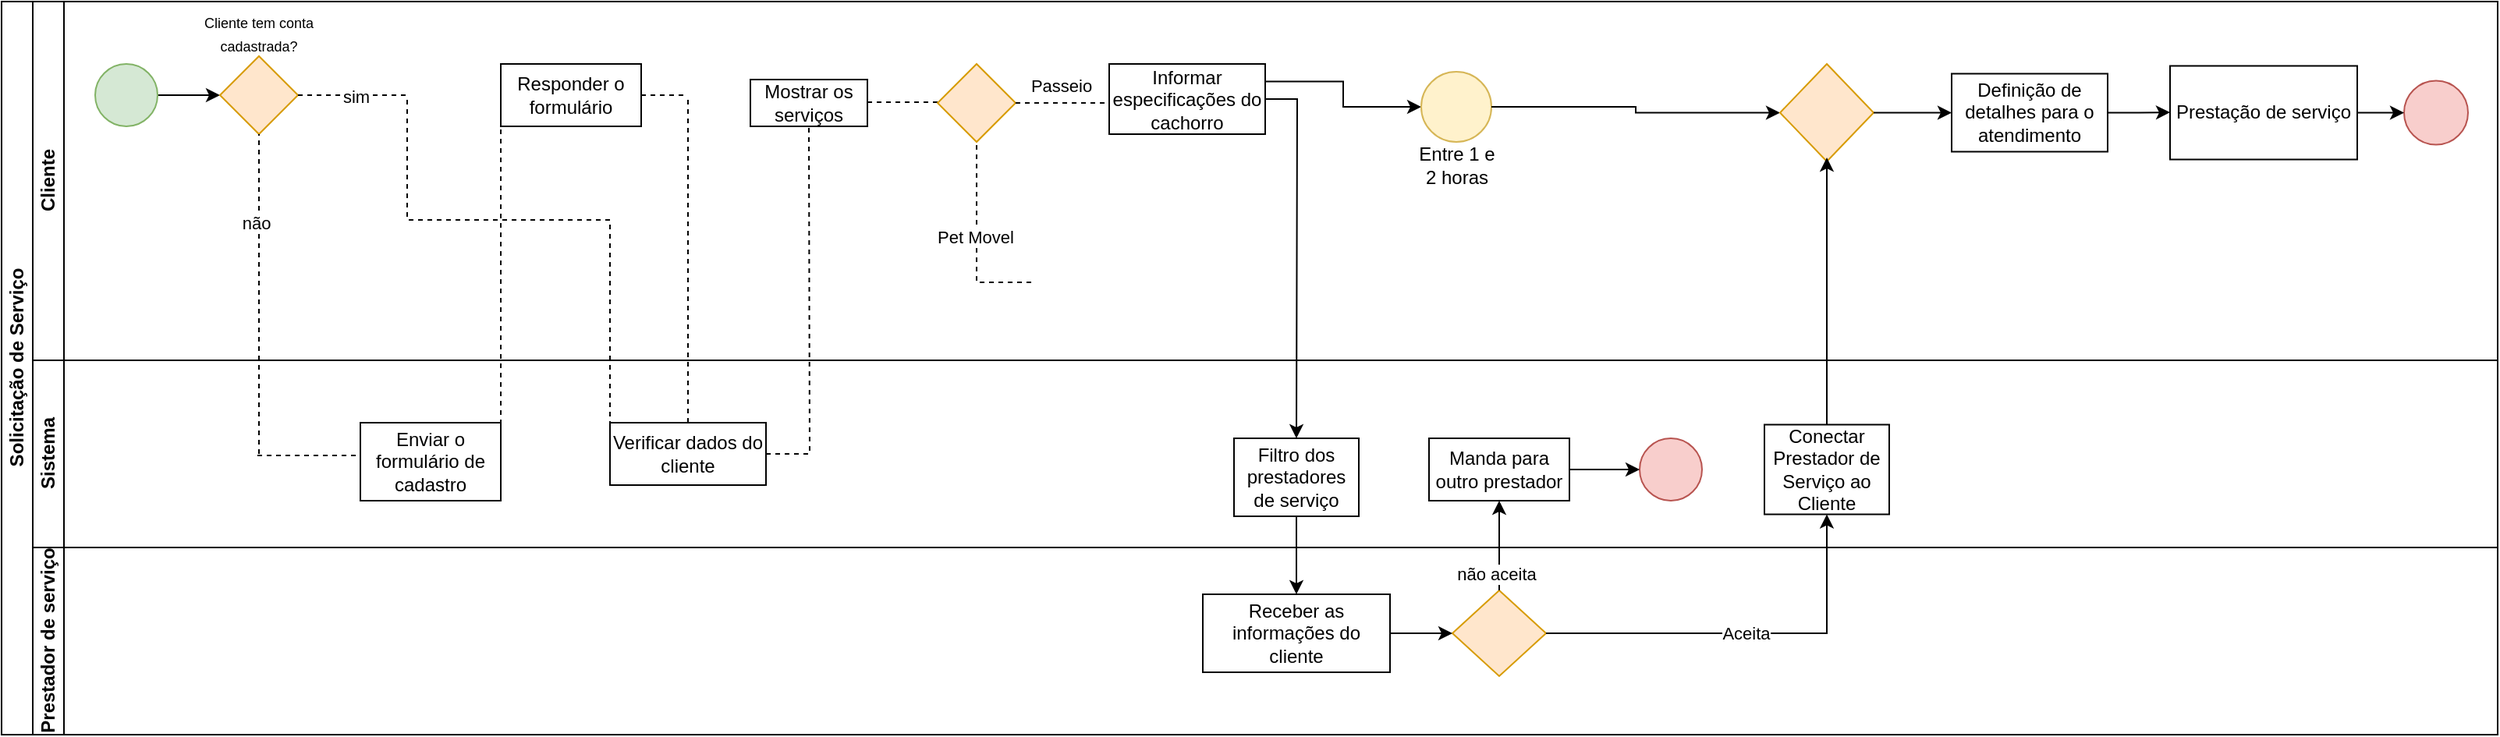 <mxfile version="23.1.8" type="github">
  <diagram id="prtHgNgQTEPvFCAcTncT" name="Page-1">
    <mxGraphModel dx="1050" dy="583" grid="1" gridSize="10" guides="1" tooltips="1" connect="1" arrows="1" fold="1" page="1" pageScale="1" pageWidth="2339" pageHeight="3300" math="0" shadow="0">
      <root>
        <mxCell id="0" />
        <mxCell id="1" parent="0" />
        <mxCell id="dNxyNK7c78bLwvsdeMH5-19" value="Solicitação de Serviço" style="swimlane;html=1;childLayout=stackLayout;resizeParent=1;resizeParentMax=0;horizontal=0;startSize=20;horizontalStack=0;" parent="1" vertex="1">
          <mxGeometry x="120" y="120" width="1600" height="470" as="geometry" />
        </mxCell>
        <mxCell id="dNxyNK7c78bLwvsdeMH5-20" value="Cliente" style="swimlane;html=1;startSize=20;horizontal=0;" parent="dNxyNK7c78bLwvsdeMH5-19" vertex="1">
          <mxGeometry x="20" width="1580" height="230" as="geometry" />
        </mxCell>
        <mxCell id="dNxyNK7c78bLwvsdeMH5-25" value="" style="edgeStyle=orthogonalEdgeStyle;rounded=0;orthogonalLoop=1;jettySize=auto;html=1;" parent="dNxyNK7c78bLwvsdeMH5-20" source="dNxyNK7c78bLwvsdeMH5-23" edge="1">
          <mxGeometry relative="1" as="geometry">
            <mxPoint x="120" y="60" as="targetPoint" />
          </mxGeometry>
        </mxCell>
        <mxCell id="dNxyNK7c78bLwvsdeMH5-23" value="" style="ellipse;whiteSpace=wrap;html=1;fillColor=#d5e8d4;strokeColor=#82b366;" parent="dNxyNK7c78bLwvsdeMH5-20" vertex="1">
          <mxGeometry x="40" y="40" width="40" height="40" as="geometry" />
        </mxCell>
        <mxCell id="R-GTNazjy64bah8zVvrk-2" value="" style="rhombus;whiteSpace=wrap;html=1;fillColor=#ffe6cc;strokeColor=#d79b00;" vertex="1" parent="dNxyNK7c78bLwvsdeMH5-20">
          <mxGeometry x="120" y="35" width="50" height="50" as="geometry" />
        </mxCell>
        <mxCell id="R-GTNazjy64bah8zVvrk-3" value="&lt;font style=&quot;font-size: 9px;&quot;&gt;Cliente tem conta cadastrada?&lt;/font&gt;" style="text;html=1;align=center;verticalAlign=middle;whiteSpace=wrap;rounded=0;" vertex="1" parent="dNxyNK7c78bLwvsdeMH5-20">
          <mxGeometry x="90" y="5" width="110" height="30" as="geometry" />
        </mxCell>
        <mxCell id="R-GTNazjy64bah8zVvrk-6" value="" style="endArrow=none;dashed=1;html=1;rounded=0;" edge="1" parent="dNxyNK7c78bLwvsdeMH5-20">
          <mxGeometry width="50" height="50" relative="1" as="geometry">
            <mxPoint x="170" y="60" as="sourcePoint" />
            <mxPoint x="240" y="60" as="targetPoint" />
          </mxGeometry>
        </mxCell>
        <mxCell id="R-GTNazjy64bah8zVvrk-10" value="sim" style="edgeLabel;html=1;align=center;verticalAlign=middle;resizable=0;points=[];" vertex="1" connectable="0" parent="R-GTNazjy64bah8zVvrk-6">
          <mxGeometry x="0.048" y="-1" relative="1" as="geometry">
            <mxPoint as="offset" />
          </mxGeometry>
        </mxCell>
        <mxCell id="R-GTNazjy64bah8zVvrk-16" value="Responder o formulário" style="rounded=0;whiteSpace=wrap;html=1;" vertex="1" parent="dNxyNK7c78bLwvsdeMH5-20">
          <mxGeometry x="300" y="40" width="90" height="40" as="geometry" />
        </mxCell>
        <mxCell id="R-GTNazjy64bah8zVvrk-17" value="" style="endArrow=none;dashed=1;html=1;rounded=0;" edge="1" parent="dNxyNK7c78bLwvsdeMH5-20">
          <mxGeometry width="50" height="50" relative="1" as="geometry">
            <mxPoint x="390" y="60" as="sourcePoint" />
            <mxPoint x="420" y="60" as="targetPoint" />
          </mxGeometry>
        </mxCell>
        <mxCell id="R-GTNazjy64bah8zVvrk-21" value="" style="endArrow=none;dashed=1;html=1;rounded=0;exitX=0;exitY=0.5;exitDx=0;exitDy=0;" edge="1" parent="dNxyNK7c78bLwvsdeMH5-20" source="R-GTNazjy64bah8zVvrk-20">
          <mxGeometry width="50" height="50" relative="1" as="geometry">
            <mxPoint x="410" y="140" as="sourcePoint" />
            <mxPoint x="240" y="60" as="targetPoint" />
            <Array as="points">
              <mxPoint x="370" y="140" />
              <mxPoint x="240" y="140" />
            </Array>
          </mxGeometry>
        </mxCell>
        <mxCell id="R-GTNazjy64bah8zVvrk-23" value="Mostrar os serviços" style="rounded=0;whiteSpace=wrap;html=1;" vertex="1" parent="dNxyNK7c78bLwvsdeMH5-20">
          <mxGeometry x="460" y="50" width="75" height="30" as="geometry" />
        </mxCell>
        <mxCell id="R-GTNazjy64bah8zVvrk-24" value="" style="endArrow=none;dashed=1;html=1;rounded=0;" edge="1" parent="dNxyNK7c78bLwvsdeMH5-20">
          <mxGeometry width="50" height="50" relative="1" as="geometry">
            <mxPoint x="535" y="64.5" as="sourcePoint" />
            <mxPoint x="580" y="64.5" as="targetPoint" />
          </mxGeometry>
        </mxCell>
        <mxCell id="R-GTNazjy64bah8zVvrk-26" value="" style="rhombus;whiteSpace=wrap;html=1;fillColor=#ffe6cc;strokeColor=#d79b00;" vertex="1" parent="dNxyNK7c78bLwvsdeMH5-20">
          <mxGeometry x="580" y="40" width="50" height="50" as="geometry" />
        </mxCell>
        <mxCell id="R-GTNazjy64bah8zVvrk-27" value="" style="endArrow=none;dashed=1;html=1;rounded=0;entryX=0.5;entryY=1;entryDx=0;entryDy=0;" edge="1" parent="dNxyNK7c78bLwvsdeMH5-20" target="R-GTNazjy64bah8zVvrk-26">
          <mxGeometry width="50" height="50" relative="1" as="geometry">
            <mxPoint x="640" y="180" as="sourcePoint" />
            <mxPoint x="600" y="90" as="targetPoint" />
            <Array as="points">
              <mxPoint x="605" y="180" />
            </Array>
          </mxGeometry>
        </mxCell>
        <mxCell id="R-GTNazjy64bah8zVvrk-28" value="Pet Movel" style="edgeLabel;html=1;align=center;verticalAlign=middle;resizable=0;points=[];" vertex="1" connectable="0" parent="R-GTNazjy64bah8zVvrk-27">
          <mxGeometry x="0.035" y="1" relative="1" as="geometry">
            <mxPoint as="offset" />
          </mxGeometry>
        </mxCell>
        <mxCell id="R-GTNazjy64bah8zVvrk-29" value="" style="endArrow=none;dashed=1;html=1;rounded=0;exitX=1;exitY=0.5;exitDx=0;exitDy=0;" edge="1" parent="dNxyNK7c78bLwvsdeMH5-20" source="R-GTNazjy64bah8zVvrk-26">
          <mxGeometry width="50" height="50" relative="1" as="geometry">
            <mxPoint x="630" y="60" as="sourcePoint" />
            <mxPoint x="690" y="65" as="targetPoint" />
          </mxGeometry>
        </mxCell>
        <mxCell id="R-GTNazjy64bah8zVvrk-30" value="Passeio" style="edgeLabel;html=1;align=center;verticalAlign=middle;resizable=0;points=[];" vertex="1" connectable="0" parent="R-GTNazjy64bah8zVvrk-29">
          <mxGeometry x="0.4" relative="1" as="geometry">
            <mxPoint x="-13" y="-11" as="offset" />
          </mxGeometry>
        </mxCell>
        <mxCell id="R-GTNazjy64bah8zVvrk-32" style="edgeStyle=orthogonalEdgeStyle;rounded=0;orthogonalLoop=1;jettySize=auto;html=1;exitX=1;exitY=0.5;exitDx=0;exitDy=0;" edge="1" parent="dNxyNK7c78bLwvsdeMH5-20" source="R-GTNazjy64bah8zVvrk-31">
          <mxGeometry relative="1" as="geometry">
            <mxPoint x="810" y="280" as="targetPoint" />
          </mxGeometry>
        </mxCell>
        <mxCell id="R-GTNazjy64bah8zVvrk-39" style="edgeStyle=orthogonalEdgeStyle;rounded=0;orthogonalLoop=1;jettySize=auto;html=1;exitX=1;exitY=0.25;exitDx=0;exitDy=0;entryX=0;entryY=0.5;entryDx=0;entryDy=0;" edge="1" parent="dNxyNK7c78bLwvsdeMH5-20" source="R-GTNazjy64bah8zVvrk-31" target="R-GTNazjy64bah8zVvrk-36">
          <mxGeometry relative="1" as="geometry" />
        </mxCell>
        <mxCell id="R-GTNazjy64bah8zVvrk-31" value="Informar especificações do cachorro" style="rounded=0;whiteSpace=wrap;html=1;" vertex="1" parent="dNxyNK7c78bLwvsdeMH5-20">
          <mxGeometry x="690" y="40" width="100" height="45" as="geometry" />
        </mxCell>
        <mxCell id="R-GTNazjy64bah8zVvrk-36" value="" style="ellipse;whiteSpace=wrap;html=1;aspect=fixed;fillColor=#fff2cc;strokeColor=#d6b656;" vertex="1" parent="dNxyNK7c78bLwvsdeMH5-20">
          <mxGeometry x="890" y="45" width="45" height="45" as="geometry" />
        </mxCell>
        <mxCell id="R-GTNazjy64bah8zVvrk-38" value="Entre 1 e 2 horas" style="text;html=1;align=center;verticalAlign=middle;whiteSpace=wrap;rounded=0;" vertex="1" parent="dNxyNK7c78bLwvsdeMH5-20">
          <mxGeometry x="882.5" y="90" width="60" height="30" as="geometry" />
        </mxCell>
        <mxCell id="R-GTNazjy64bah8zVvrk-53" style="edgeStyle=orthogonalEdgeStyle;rounded=0;orthogonalLoop=1;jettySize=auto;html=1;exitX=1;exitY=0.5;exitDx=0;exitDy=0;entryX=0;entryY=0.5;entryDx=0;entryDy=0;" edge="1" parent="dNxyNK7c78bLwvsdeMH5-20" source="R-GTNazjy64bah8zVvrk-36" target="R-GTNazjy64bah8zVvrk-55">
          <mxGeometry relative="1" as="geometry">
            <mxPoint x="1090" y="75" as="targetPoint" />
          </mxGeometry>
        </mxCell>
        <mxCell id="R-GTNazjy64bah8zVvrk-55" value="" style="rhombus;whiteSpace=wrap;html=1;fillColor=#ffe6cc;strokeColor=#d79b00;" vertex="1" parent="dNxyNK7c78bLwvsdeMH5-20">
          <mxGeometry x="1120" y="40" width="60" height="62.5" as="geometry" />
        </mxCell>
        <mxCell id="R-GTNazjy64bah8zVvrk-57" value="Definição de detalhes para o atendimento" style="rounded=0;whiteSpace=wrap;html=1;" vertex="1" parent="dNxyNK7c78bLwvsdeMH5-20">
          <mxGeometry x="1230" y="46.25" width="100" height="50" as="geometry" />
        </mxCell>
        <mxCell id="R-GTNazjy64bah8zVvrk-56" style="edgeStyle=orthogonalEdgeStyle;rounded=0;orthogonalLoop=1;jettySize=auto;html=1;exitX=1;exitY=0.5;exitDx=0;exitDy=0;" edge="1" parent="dNxyNK7c78bLwvsdeMH5-20" source="R-GTNazjy64bah8zVvrk-55" target="R-GTNazjy64bah8zVvrk-57">
          <mxGeometry relative="1" as="geometry">
            <mxPoint x="1230" y="71" as="targetPoint" />
          </mxGeometry>
        </mxCell>
        <mxCell id="R-GTNazjy64bah8zVvrk-58" style="edgeStyle=orthogonalEdgeStyle;rounded=0;orthogonalLoop=1;jettySize=auto;html=1;exitX=1;exitY=0.5;exitDx=0;exitDy=0;" edge="1" parent="dNxyNK7c78bLwvsdeMH5-20" source="R-GTNazjy64bah8zVvrk-57">
          <mxGeometry relative="1" as="geometry">
            <mxPoint x="1370" y="71" as="targetPoint" />
          </mxGeometry>
        </mxCell>
        <mxCell id="R-GTNazjy64bah8zVvrk-60" value="Prestação de serviço" style="rounded=0;whiteSpace=wrap;html=1;" vertex="1" parent="dNxyNK7c78bLwvsdeMH5-20">
          <mxGeometry x="1370" y="41.25" width="120" height="60" as="geometry" />
        </mxCell>
        <mxCell id="R-GTNazjy64bah8zVvrk-62" value="" style="ellipse;whiteSpace=wrap;html=1;aspect=fixed;fillColor=#f8cecc;strokeColor=#b85450;" vertex="1" parent="dNxyNK7c78bLwvsdeMH5-20">
          <mxGeometry x="1520" y="50.75" width="41" height="41" as="geometry" />
        </mxCell>
        <mxCell id="R-GTNazjy64bah8zVvrk-61" style="edgeStyle=orthogonalEdgeStyle;rounded=0;orthogonalLoop=1;jettySize=auto;html=1;exitX=1;exitY=0.5;exitDx=0;exitDy=0;" edge="1" parent="dNxyNK7c78bLwvsdeMH5-20" source="R-GTNazjy64bah8zVvrk-60" target="R-GTNazjy64bah8zVvrk-62">
          <mxGeometry relative="1" as="geometry">
            <mxPoint x="1510" y="71" as="targetPoint" />
          </mxGeometry>
        </mxCell>
        <mxCell id="dNxyNK7c78bLwvsdeMH5-21" value="Sistema" style="swimlane;html=1;startSize=20;horizontal=0;" parent="dNxyNK7c78bLwvsdeMH5-19" vertex="1">
          <mxGeometry x="20" y="230" width="1580" height="120" as="geometry" />
        </mxCell>
        <mxCell id="R-GTNazjy64bah8zVvrk-8" value="" style="endArrow=none;dashed=1;html=1;rounded=0;entryX=0.5;entryY=1;entryDx=0;entryDy=0;" edge="1" parent="dNxyNK7c78bLwvsdeMH5-21" target="R-GTNazjy64bah8zVvrk-2">
          <mxGeometry width="50" height="50" relative="1" as="geometry">
            <mxPoint x="145" y="60" as="sourcePoint" />
            <mxPoint x="144.5" y="-35" as="targetPoint" />
          </mxGeometry>
        </mxCell>
        <mxCell id="R-GTNazjy64bah8zVvrk-9" value="não" style="edgeLabel;html=1;align=center;verticalAlign=middle;resizable=0;points=[];" vertex="1" connectable="0" parent="R-GTNazjy64bah8zVvrk-8">
          <mxGeometry x="0.442" y="2" relative="1" as="geometry">
            <mxPoint as="offset" />
          </mxGeometry>
        </mxCell>
        <mxCell id="R-GTNazjy64bah8zVvrk-12" value="" style="endArrow=none;dashed=1;html=1;rounded=0;" edge="1" parent="dNxyNK7c78bLwvsdeMH5-21">
          <mxGeometry width="50" height="50" relative="1" as="geometry">
            <mxPoint x="144" y="61" as="sourcePoint" />
            <mxPoint x="214" y="61" as="targetPoint" />
          </mxGeometry>
        </mxCell>
        <mxCell id="R-GTNazjy64bah8zVvrk-13" value="Enviar o formulário de cadastro" style="rounded=0;whiteSpace=wrap;html=1;" vertex="1" parent="dNxyNK7c78bLwvsdeMH5-21">
          <mxGeometry x="210" y="40" width="90" height="50" as="geometry" />
        </mxCell>
        <mxCell id="R-GTNazjy64bah8zVvrk-19" value="" style="endArrow=none;dashed=1;html=1;rounded=0;" edge="1" parent="dNxyNK7c78bLwvsdeMH5-21">
          <mxGeometry width="50" height="50" relative="1" as="geometry">
            <mxPoint x="420" y="40" as="sourcePoint" />
            <mxPoint x="420" y="-170" as="targetPoint" />
          </mxGeometry>
        </mxCell>
        <mxCell id="R-GTNazjy64bah8zVvrk-20" value="Verificar dados do cliente" style="rounded=0;whiteSpace=wrap;html=1;" vertex="1" parent="dNxyNK7c78bLwvsdeMH5-21">
          <mxGeometry x="370" y="40" width="100" height="40" as="geometry" />
        </mxCell>
        <mxCell id="R-GTNazjy64bah8zVvrk-22" value="" style="endArrow=none;dashed=1;html=1;rounded=0;entryX=0.5;entryY=1;entryDx=0;entryDy=0;" edge="1" parent="dNxyNK7c78bLwvsdeMH5-21" target="R-GTNazjy64bah8zVvrk-23">
          <mxGeometry width="50" height="50" relative="1" as="geometry">
            <mxPoint x="470" y="60" as="sourcePoint" />
            <mxPoint x="498" y="-140" as="targetPoint" />
            <Array as="points">
              <mxPoint x="498" y="60" />
            </Array>
          </mxGeometry>
        </mxCell>
        <mxCell id="R-GTNazjy64bah8zVvrk-33" value="Filtro dos prestadores de serviço" style="rounded=0;whiteSpace=wrap;html=1;" vertex="1" parent="dNxyNK7c78bLwvsdeMH5-21">
          <mxGeometry x="770" y="50" width="80" height="50" as="geometry" />
        </mxCell>
        <mxCell id="R-GTNazjy64bah8zVvrk-43" value="Manda para outro prestador" style="rounded=0;whiteSpace=wrap;html=1;" vertex="1" parent="dNxyNK7c78bLwvsdeMH5-21">
          <mxGeometry x="895" y="50" width="90" height="40" as="geometry" />
        </mxCell>
        <mxCell id="R-GTNazjy64bah8zVvrk-45" value="" style="ellipse;whiteSpace=wrap;html=1;aspect=fixed;fillColor=#f8cecc;strokeColor=#b85450;" vertex="1" parent="dNxyNK7c78bLwvsdeMH5-21">
          <mxGeometry x="1030" y="50" width="40" height="40" as="geometry" />
        </mxCell>
        <mxCell id="R-GTNazjy64bah8zVvrk-44" style="edgeStyle=orthogonalEdgeStyle;rounded=0;orthogonalLoop=1;jettySize=auto;html=1;exitX=1;exitY=0.5;exitDx=0;exitDy=0;" edge="1" parent="dNxyNK7c78bLwvsdeMH5-21" source="R-GTNazjy64bah8zVvrk-43" target="R-GTNazjy64bah8zVvrk-45">
          <mxGeometry relative="1" as="geometry">
            <mxPoint x="1010" y="70" as="targetPoint" />
          </mxGeometry>
        </mxCell>
        <mxCell id="R-GTNazjy64bah8zVvrk-52" style="edgeStyle=orthogonalEdgeStyle;rounded=0;orthogonalLoop=1;jettySize=auto;html=1;exitX=0.5;exitY=0;exitDx=0;exitDy=0;" edge="1" parent="dNxyNK7c78bLwvsdeMH5-21" source="R-GTNazjy64bah8zVvrk-48">
          <mxGeometry relative="1" as="geometry">
            <mxPoint x="1150" y="-130" as="targetPoint" />
          </mxGeometry>
        </mxCell>
        <mxCell id="R-GTNazjy64bah8zVvrk-48" value="Conectar Prestador de Serviço ao Cliente" style="rounded=0;whiteSpace=wrap;html=1;" vertex="1" parent="dNxyNK7c78bLwvsdeMH5-21">
          <mxGeometry x="1110" y="41.25" width="80" height="57.5" as="geometry" />
        </mxCell>
        <mxCell id="dNxyNK7c78bLwvsdeMH5-22" value="Prestador de serviço" style="swimlane;html=1;startSize=20;horizontal=0;" parent="dNxyNK7c78bLwvsdeMH5-19" vertex="1">
          <mxGeometry x="20" y="350" width="1580" height="120" as="geometry" />
        </mxCell>
        <mxCell id="R-GTNazjy64bah8zVvrk-40" value="" style="rhombus;whiteSpace=wrap;html=1;fillColor=#ffe6cc;strokeColor=#d79b00;" vertex="1" parent="dNxyNK7c78bLwvsdeMH5-22">
          <mxGeometry x="910" y="27.5" width="60" height="55" as="geometry" />
        </mxCell>
        <mxCell id="R-GTNazjy64bah8zVvrk-14" value="" style="endArrow=none;dashed=1;html=1;rounded=0;exitX=1;exitY=0.5;exitDx=0;exitDy=0;entryX=0;entryY=1;entryDx=0;entryDy=0;" edge="1" parent="dNxyNK7c78bLwvsdeMH5-19" source="R-GTNazjy64bah8zVvrk-13" target="R-GTNazjy64bah8zVvrk-16">
          <mxGeometry width="50" height="50" relative="1" as="geometry">
            <mxPoint x="350" y="210" as="sourcePoint" />
            <mxPoint x="360" y="185" as="targetPoint" />
          </mxGeometry>
        </mxCell>
        <mxCell id="R-GTNazjy64bah8zVvrk-42" style="edgeStyle=orthogonalEdgeStyle;rounded=0;orthogonalLoop=1;jettySize=auto;html=1;exitX=0.5;exitY=0;exitDx=0;exitDy=0;" edge="1" parent="dNxyNK7c78bLwvsdeMH5-19" source="R-GTNazjy64bah8zVvrk-40" target="R-GTNazjy64bah8zVvrk-43">
          <mxGeometry relative="1" as="geometry">
            <mxPoint x="960" y="300" as="targetPoint" />
          </mxGeometry>
        </mxCell>
        <mxCell id="R-GTNazjy64bah8zVvrk-46" value="não aceita" style="edgeLabel;html=1;align=center;verticalAlign=middle;resizable=0;points=[];" vertex="1" connectable="0" parent="R-GTNazjy64bah8zVvrk-42">
          <mxGeometry x="-0.642" y="2" relative="1" as="geometry">
            <mxPoint as="offset" />
          </mxGeometry>
        </mxCell>
        <mxCell id="R-GTNazjy64bah8zVvrk-47" value="Aceita" style="edgeStyle=orthogonalEdgeStyle;rounded=0;orthogonalLoop=1;jettySize=auto;html=1;exitX=1;exitY=0.5;exitDx=0;exitDy=0;entryX=0.5;entryY=1;entryDx=0;entryDy=0;" edge="1" parent="dNxyNK7c78bLwvsdeMH5-19" source="R-GTNazjy64bah8zVvrk-40" target="R-GTNazjy64bah8zVvrk-48">
          <mxGeometry relative="1" as="geometry">
            <mxPoint x="1170" y="400" as="targetPoint" />
          </mxGeometry>
        </mxCell>
        <mxCell id="R-GTNazjy64bah8zVvrk-41" style="edgeStyle=orthogonalEdgeStyle;rounded=0;orthogonalLoop=1;jettySize=auto;html=1;exitX=1;exitY=0.5;exitDx=0;exitDy=0;entryX=0;entryY=0.5;entryDx=0;entryDy=0;" edge="1" parent="1" source="R-GTNazjy64bah8zVvrk-35" target="R-GTNazjy64bah8zVvrk-40">
          <mxGeometry relative="1" as="geometry" />
        </mxCell>
        <mxCell id="R-GTNazjy64bah8zVvrk-35" value="Receber as informações do cliente" style="rounded=0;whiteSpace=wrap;html=1;" vertex="1" parent="1">
          <mxGeometry x="890" y="500" width="120" height="50" as="geometry" />
        </mxCell>
        <mxCell id="R-GTNazjy64bah8zVvrk-34" style="edgeStyle=orthogonalEdgeStyle;rounded=0;orthogonalLoop=1;jettySize=auto;html=1;exitX=0.5;exitY=1;exitDx=0;exitDy=0;" edge="1" parent="1" source="R-GTNazjy64bah8zVvrk-33" target="R-GTNazjy64bah8zVvrk-35">
          <mxGeometry relative="1" as="geometry">
            <mxPoint x="950" y="520" as="targetPoint" />
          </mxGeometry>
        </mxCell>
      </root>
    </mxGraphModel>
  </diagram>
</mxfile>
